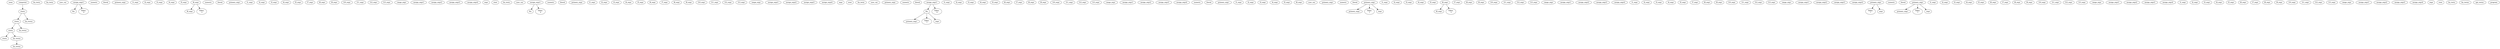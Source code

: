 digraph G {
graph [ordering="out"];

node1 [ label = "none" ]; 
node2 [ label = "stmts" ]; 
node3 [ label = "lin_term" ]; 
node4 [ label = "lin_terms" ]; 
node5 [ label = "lin_term" ]; 
node6 [ label = "lin_terms" ]; 
node6 -> node4;
node7 [ label = "user_var" ]; 
node8 [ label = "lhs" ]; 
node9 [ label = "numeric" ]; 
node10 [ label = "literal" ]; 
node11 [ label = "primary_expr" ]; 
node12 [ label = "l1_expr" ]; 
node13 [ label = "l2_expr" ]; 
node14 [ label = "l3_expr" ]; 
node15 [ label = "l4_expr" ]; 
node16 [ label = "l5_expr" ]; 
node17 [ label = "l6_expr" ]; 
node18 [ label = "numeric" ]; 
node19 [ label = "literal" ]; 
node20 [ label = "primary_expr" ]; 
node21 [ label = "l1_expr" ]; 
node22 [ label = "l2_expr" ]; 
node23 [ label = "l3_expr" ]; 
node24 [ label = "l4_expr" ]; 
node25 [ label = "l5_expr" ]; 
node26 [ label = "l6_expr" ]; 
node27 [ label = "Token \n +" ]; 
node26 -> node17;
node26 -> node27;
node28 [ label = "l7_expr" ]; 
node29 [ label = "l8_expr" ]; 
node30 [ label = "l9_expr" ]; 
node31 [ label = "l10_expr" ]; 
node32 [ label = "l11_expr" ]; 
node33 [ label = "l12_expr" ]; 
node34 [ label = "l13_expr" ]; 
node35 [ label = "range_expr" ]; 
node36 [ label = "assign_expr1" ]; 
node37 [ label = "assign_expr1" ]; 
node38 [ label = "Token \n =" ]; 
node37 -> node8;
node37 -> node38;
node39 [ label = "assign_expr2" ]; 
node40 [ label = "assign_expr3" ]; 
node41 [ label = "assign_expr4" ]; 
node42 [ label = "expr" ]; 
node43 [ label = "stmt" ]; 
node44 [ label = "stmts" ]; 
node44 -> node2;
node44 -> node6;
node45 [ label = "lin_term" ]; 
node46 [ label = "lin_terms" ]; 
node47 [ label = "user_var" ]; 
node48 [ label = "lhs" ]; 
node49 [ label = "numeric" ]; 
node50 [ label = "literal" ]; 
node51 [ label = "primary_expr" ]; 
node52 [ label = "l1_expr" ]; 
node53 [ label = "l2_expr" ]; 
node54 [ label = "l3_expr" ]; 
node55 [ label = "l4_expr" ]; 
node56 [ label = "l5_expr" ]; 
node57 [ label = "l6_expr" ]; 
node58 [ label = "l7_expr" ]; 
node59 [ label = "l8_expr" ]; 
node60 [ label = "l9_expr" ]; 
node61 [ label = "l10_expr" ]; 
node62 [ label = "l11_expr" ]; 
node63 [ label = "l12_expr" ]; 
node64 [ label = "l13_expr" ]; 
node65 [ label = "range_expr" ]; 
node66 [ label = "assign_expr1" ]; 
node67 [ label = "assign_expr1" ]; 
node68 [ label = "Token \n =" ]; 
node67 -> node48;
node67 -> node68;
node69 [ label = "assign_expr2" ]; 
node70 [ label = "assign_expr3" ]; 
node71 [ label = "assign_expr4" ]; 
node72 [ label = "expr" ]; 
node73 [ label = "stmt" ]; 
node74 [ label = "stmts" ]; 
node74 -> node44;
node74 -> node46;
node75 [ label = "lin_term" ]; 
node76 [ label = "lin_terms" ]; 
node77 [ label = "user_var" ]; 
node78 [ label = "primary_expr" ]; 
node79 [ label = "numeric" ]; 
node80 [ label = "literal" ]; 
node81 [ label = "primary_expr" ]; 
node82 [ label = "l1_expr" ]; 
node83 [ label = "l2_expr" ]; 
node84 [ label = "l3_expr" ]; 
node85 [ label = "l4_expr" ]; 
node86 [ label = "l5_expr" ]; 
node87 [ label = "l6_expr" ]; 
node88 [ label = "l7_expr" ]; 
node89 [ label = "l8_expr" ]; 
node90 [ label = "l9_expr" ]; 
node91 [ label = "l10_expr" ]; 
node92 [ label = "l11_expr" ]; 
node93 [ label = "l12_expr" ]; 
node94 [ label = "l13_expr" ]; 
node95 [ label = "range_expr" ]; 
node96 [ label = "assign_expr1" ]; 
node97 [ label = "assign_expr2" ]; 
node98 [ label = "assign_expr3" ]; 
node99 [ label = "assign_expr4" ]; 
node100 [ label = "expr" ]; 
node101 [ label = "lhs" ]; 
node102 [ label = "Token \n [" ]; 
node101 -> node81;
node101 -> node102;
node101 -> node100;
node103 [ label = "numeric" ]; 
node104 [ label = "literal" ]; 
node105 [ label = "primary_expr" ]; 
node106 [ label = "l1_expr" ]; 
node107 [ label = "l2_expr" ]; 
node108 [ label = "l3_expr" ]; 
node109 [ label = "l4_expr" ]; 
node110 [ label = "l5_expr" ]; 
node111 [ label = "l6_expr" ]; 
node112 [ label = "user_var" ]; 
node113 [ label = "primary_expr" ]; 
node114 [ label = "numeric" ]; 
node115 [ label = "literal" ]; 
node116 [ label = "primary_expr" ]; 
node117 [ label = "l1_expr" ]; 
node118 [ label = "l2_expr" ]; 
node119 [ label = "l3_expr" ]; 
node120 [ label = "l4_expr" ]; 
node121 [ label = "l5_expr" ]; 
node122 [ label = "l6_expr" ]; 
node123 [ label = "l7_expr" ]; 
node124 [ label = "l8_expr" ]; 
node125 [ label = "l9_expr" ]; 
node126 [ label = "l10_expr" ]; 
node127 [ label = "l11_expr" ]; 
node128 [ label = "l12_expr" ]; 
node129 [ label = "l13_expr" ]; 
node130 [ label = "range_expr" ]; 
node131 [ label = "assign_expr1" ]; 
node132 [ label = "assign_expr2" ]; 
node133 [ label = "assign_expr3" ]; 
node134 [ label = "assign_expr4" ]; 
node135 [ label = "expr" ]; 
node136 [ label = "primary_expr" ]; 
node137 [ label = "Token \n [" ]; 
node136 -> node116;
node136 -> node137;
node136 -> node135;
node138 [ label = "l1_expr" ]; 
node139 [ label = "l2_expr" ]; 
node140 [ label = "l3_expr" ]; 
node141 [ label = "l4_expr" ]; 
node142 [ label = "l5_expr" ]; 
node143 [ label = "l6_expr" ]; 
node144 [ label = "Token \n +" ]; 
node143 -> node122;
node143 -> node144;
node145 [ label = "l7_expr" ]; 
node146 [ label = "l8_expr" ]; 
node147 [ label = "l9_expr" ]; 
node148 [ label = "l10_expr" ]; 
node149 [ label = "l11_expr" ]; 
node150 [ label = "l12_expr" ]; 
node151 [ label = "l13_expr" ]; 
node152 [ label = "range_expr" ]; 
node153 [ label = "assign_expr1" ]; 
node154 [ label = "assign_expr2" ]; 
node155 [ label = "assign_expr3" ]; 
node156 [ label = "assign_expr4" ]; 
node157 [ label = "expr" ]; 
node158 [ label = "primary_expr" ]; 
node159 [ label = "Token \n (" ]; 
node158 -> node159;
node158 -> node157;
node160 [ label = "numeric" ]; 
node161 [ label = "literal" ]; 
node162 [ label = "primary_expr" ]; 
node163 [ label = "l1_expr" ]; 
node164 [ label = "l2_expr" ]; 
node165 [ label = "l3_expr" ]; 
node166 [ label = "l4_expr" ]; 
node167 [ label = "l5_expr" ]; 
node168 [ label = "l6_expr" ]; 
node169 [ label = "l7_expr" ]; 
node170 [ label = "l8_expr" ]; 
node171 [ label = "l9_expr" ]; 
node172 [ label = "l10_expr" ]; 
node173 [ label = "l11_expr" ]; 
node174 [ label = "l12_expr" ]; 
node175 [ label = "l13_expr" ]; 
node176 [ label = "range_expr" ]; 
node177 [ label = "assign_expr1" ]; 
node178 [ label = "assign_expr2" ]; 
node179 [ label = "assign_expr3" ]; 
node180 [ label = "assign_expr4" ]; 
node181 [ label = "expr" ]; 
node182 [ label = "primary_expr" ]; 
node183 [ label = "Token \n [" ]; 
node182 -> node162;
node182 -> node183;
node182 -> node181;
node184 [ label = "l1_expr" ]; 
node185 [ label = "l2_expr" ]; 
node186 [ label = "l3_expr" ]; 
node187 [ label = "l4_expr" ]; 
node188 [ label = "l5_expr" ]; 
node189 [ label = "l6_expr" ]; 
node190 [ label = "l7_expr" ]; 
node191 [ label = "l8_expr" ]; 
node192 [ label = "l9_expr" ]; 
node193 [ label = "l10_expr" ]; 
node194 [ label = "l11_expr" ]; 
node195 [ label = "l12_expr" ]; 
node196 [ label = "l13_expr" ]; 
node197 [ label = "range_expr" ]; 
node198 [ label = "assign_expr1" ]; 
node199 [ label = "assign_expr1" ]; 
node200 [ label = "Token \n =" ]; 
node199 -> node101;
node199 -> node200;
node201 [ label = "assign_expr2" ]; 
node202 [ label = "assign_expr3" ]; 
node203 [ label = "assign_expr4" ]; 
node204 [ label = "expr" ]; 
node205 [ label = "stmt" ]; 
node206 [ label = "stmts" ]; 
node206 -> node74;
node206 -> node76;
node207 [ label = "lin_term" ]; 
node208 [ label = "lin_terms" ]; 
node209 [ label = "opt_terms" ]; 
node210 [ label = "compstmt" ]; 
node210 -> node206;
node211 [ label = "program" ]; 
}
